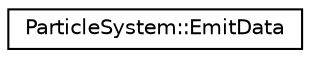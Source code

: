 digraph "Graphical Class Hierarchy"
{
 // LATEX_PDF_SIZE
  edge [fontname="Helvetica",fontsize="10",labelfontname="Helvetica",labelfontsize="10"];
  node [fontname="Helvetica",fontsize="10",shape=record];
  rankdir="LR";
  Node0 [label="ParticleSystem::EmitData",height=0.2,width=0.4,color="black", fillcolor="white", style="filled",URL="$d6/d62/structParticleSystem_1_1EmitData.html",tooltip="Mirrors the struct on the shader. Used for spawning new particles. This one is for internal use,..."];
}
